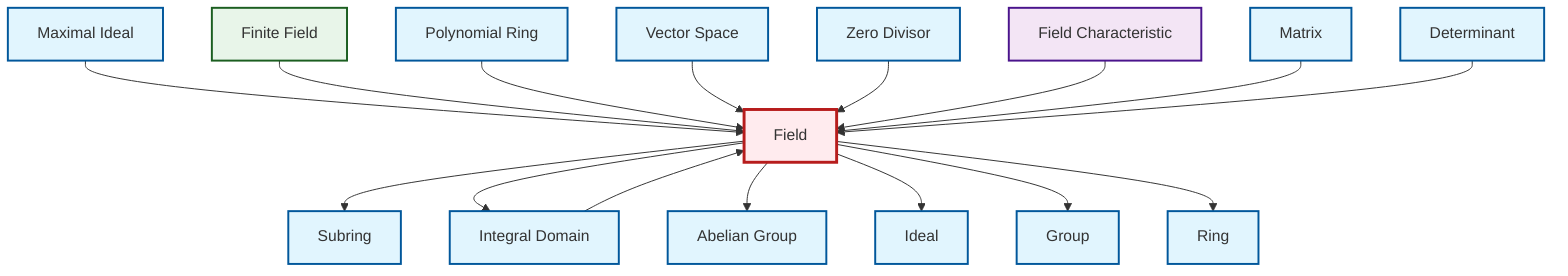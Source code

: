 graph TD
    classDef definition fill:#e1f5fe,stroke:#01579b,stroke-width:2px
    classDef theorem fill:#f3e5f5,stroke:#4a148c,stroke-width:2px
    classDef axiom fill:#fff3e0,stroke:#e65100,stroke-width:2px
    classDef example fill:#e8f5e9,stroke:#1b5e20,stroke-width:2px
    classDef current fill:#ffebee,stroke:#b71c1c,stroke-width:3px
    def-ring["Ring"]:::definition
    def-group["Group"]:::definition
    def-subring["Subring"]:::definition
    thm-field-characteristic["Field Characteristic"]:::theorem
    def-vector-space["Vector Space"]:::definition
    def-integral-domain["Integral Domain"]:::definition
    def-zero-divisor["Zero Divisor"]:::definition
    def-determinant["Determinant"]:::definition
    def-abelian-group["Abelian Group"]:::definition
    def-field["Field"]:::definition
    def-matrix["Matrix"]:::definition
    def-ideal["Ideal"]:::definition
    ex-finite-field["Finite Field"]:::example
    def-maximal-ideal["Maximal Ideal"]:::definition
    def-polynomial-ring["Polynomial Ring"]:::definition
    def-integral-domain --> def-field
    def-field --> def-subring
    def-maximal-ideal --> def-field
    ex-finite-field --> def-field
    def-polynomial-ring --> def-field
    def-vector-space --> def-field
    def-zero-divisor --> def-field
    thm-field-characteristic --> def-field
    def-matrix --> def-field
    def-field --> def-integral-domain
    def-determinant --> def-field
    def-field --> def-abelian-group
    def-field --> def-ideal
    def-field --> def-group
    def-field --> def-ring
    class def-field current
